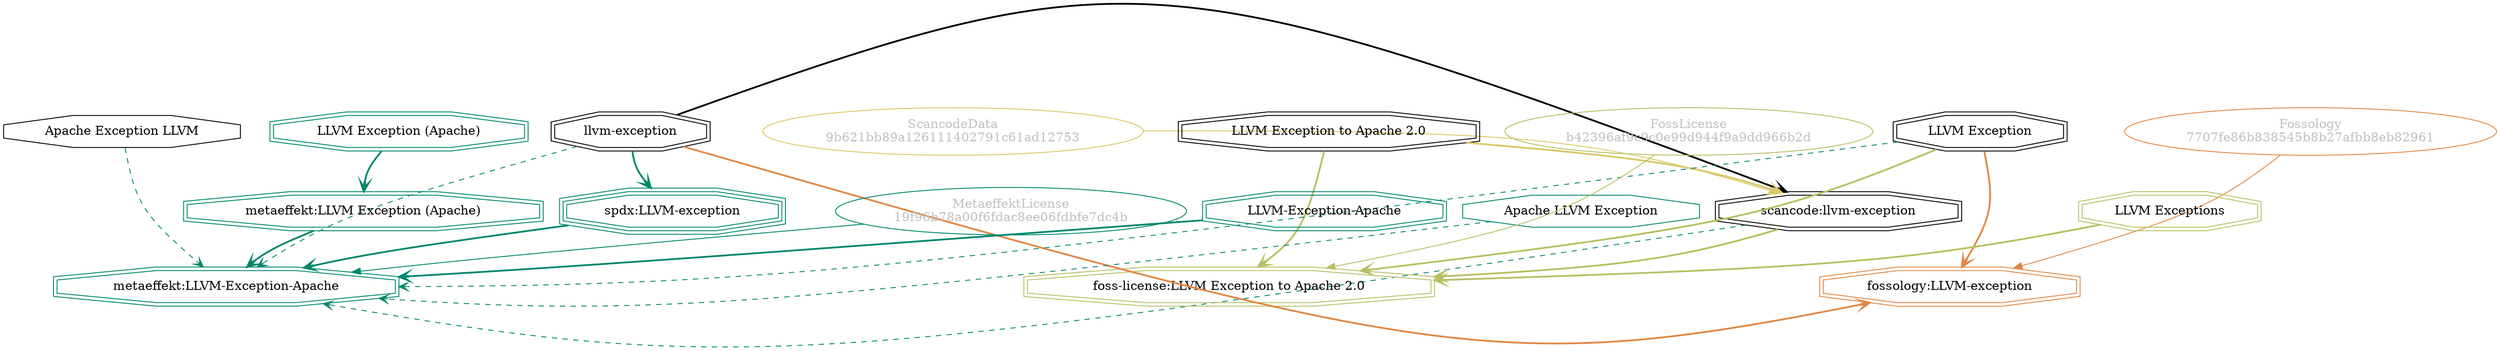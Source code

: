 strict digraph {
    node [shape=box];
    graph [splines=curved];
    11774 [label="Apache Exception LLVM"
          ,shape=octagon];
    18770 [label="ScancodeData\n9b621bb89a126111402791c61ad12753"
          ,fontcolor=gray
          ,color="#dac767"
          ,fillcolor="beige;1"
          ,shape=ellipse];
    18771 [label="scancode:llvm-exception"
          ,shape=doubleoctagon];
    18772 [label="llvm-exception"
          ,shape=doubleoctagon];
    18773 [label="LLVM Exception to Apache 2.0"
          ,shape=doubleoctagon];
    27561 [label="Fossology\n7707fe86b838545b8b27afbb8eb82961"
          ,fontcolor=gray
          ,color="#e18745"
          ,fillcolor="beige;1"
          ,shape=ellipse];
    27562 [label="fossology:LLVM-exception"
          ,color="#e18745"
          ,shape=doubleoctagon];
    27563 [label="LLVM Exception"
          ,shape=doubleoctagon];
    44282 [label="MetaeffektLicense\n19f96b78a00f6fdac8ee06fdbfe7dc4b"
          ,fontcolor=gray
          ,color="#00876c"
          ,fillcolor="beige;1"
          ,shape=ellipse];
    44283 [label="metaeffekt:LLVM-Exception-Apache"
          ,color="#00876c"
          ,shape=doubleoctagon];
    44284 [label="LLVM-Exception-Apache"
          ,color="#00876c"
          ,shape=doubleoctagon];
    44285 [label="metaeffekt:LLVM Exception (Apache)"
          ,color="#00876c"
          ,shape=doubleoctagon];
    44286 [label="LLVM Exception (Apache)"
          ,color="#00876c"
          ,shape=doubleoctagon];
    44287 [label="spdx:LLVM-exception"
          ,color="#00876c"
          ,shape=tripleoctagon];
    44288 [label="Apache LLVM Exception"
          ,color="#00876c"
          ,shape=octagon];
    50653 [label="FossLicense\nb42396af9c9c0e99d944f9a9dd966b2d"
          ,fontcolor=gray
          ,color="#b8bf62"
          ,fillcolor="beige;1"
          ,shape=ellipse];
    50654 [label="foss-license:LLVM Exception to Apache 2.0"
          ,color="#b8bf62"
          ,shape=doubleoctagon];
    50655 [label="LLVM Exceptions"
          ,color="#b8bf62"
          ,shape=doubleoctagon];
    11774 -> 44283 [style=dashed
                   ,arrowhead=vee
                   ,weight=0.5
                   ,color="#00876c"];
    18770 -> 18771 [weight=0.5
                   ,color="#dac767"];
    18771 -> 44283 [style=dashed
                   ,arrowhead=vee
                   ,weight=0.5
                   ,color="#00876c"];
    18771 -> 50654 [style=bold
                   ,arrowhead=vee
                   ,weight=0.7
                   ,color="#b8bf62"];
    18772 -> 18771 [style=bold
                   ,arrowhead=vee
                   ,weight=0.7];
    18772 -> 27562 [style=bold
                   ,arrowhead=vee
                   ,weight=0.7
                   ,color="#e18745"];
    18772 -> 44283 [style=dashed
                   ,arrowhead=vee
                   ,weight=0.5
                   ,color="#00876c"];
    18772 -> 44287 [style=bold
                   ,arrowhead=vee
                   ,weight=0.7
                   ,color="#00876c"];
    18773 -> 18771 [style=bold
                   ,arrowhead=vee
                   ,weight=0.7
                   ,color="#dac767"];
    18773 -> 50654 [style=bold
                   ,arrowhead=vee
                   ,weight=0.7
                   ,color="#b8bf62"];
    27561 -> 27562 [weight=0.5
                   ,color="#e18745"];
    27563 -> 27562 [style=bold
                   ,arrowhead=vee
                   ,weight=0.7
                   ,color="#e18745"];
    27563 -> 44283 [style=dashed
                   ,arrowhead=vee
                   ,weight=0.5
                   ,color="#00876c"];
    27563 -> 50654 [style=bold
                   ,arrowhead=vee
                   ,weight=0.7
                   ,color="#b8bf62"];
    44282 -> 44283 [weight=0.5
                   ,color="#00876c"];
    44284 -> 44283 [style=bold
                   ,arrowhead=vee
                   ,weight=0.7
                   ,color="#00876c"];
    44285 -> 44283 [style=bold
                   ,arrowhead=vee
                   ,weight=0.7
                   ,color="#00876c"];
    44286 -> 44285 [style=bold
                   ,arrowhead=vee
                   ,weight=0.7
                   ,color="#00876c"];
    44287 -> 44283 [style=bold
                   ,arrowhead=vee
                   ,weight=0.7
                   ,color="#00876c"];
    44288 -> 44283 [style=dashed
                   ,arrowhead=vee
                   ,weight=0.5
                   ,color="#00876c"];
    50653 -> 50654 [weight=0.5
                   ,color="#b8bf62"];
    50655 -> 50654 [style=bold
                   ,arrowhead=vee
                   ,weight=0.7
                   ,color="#b8bf62"];
}

